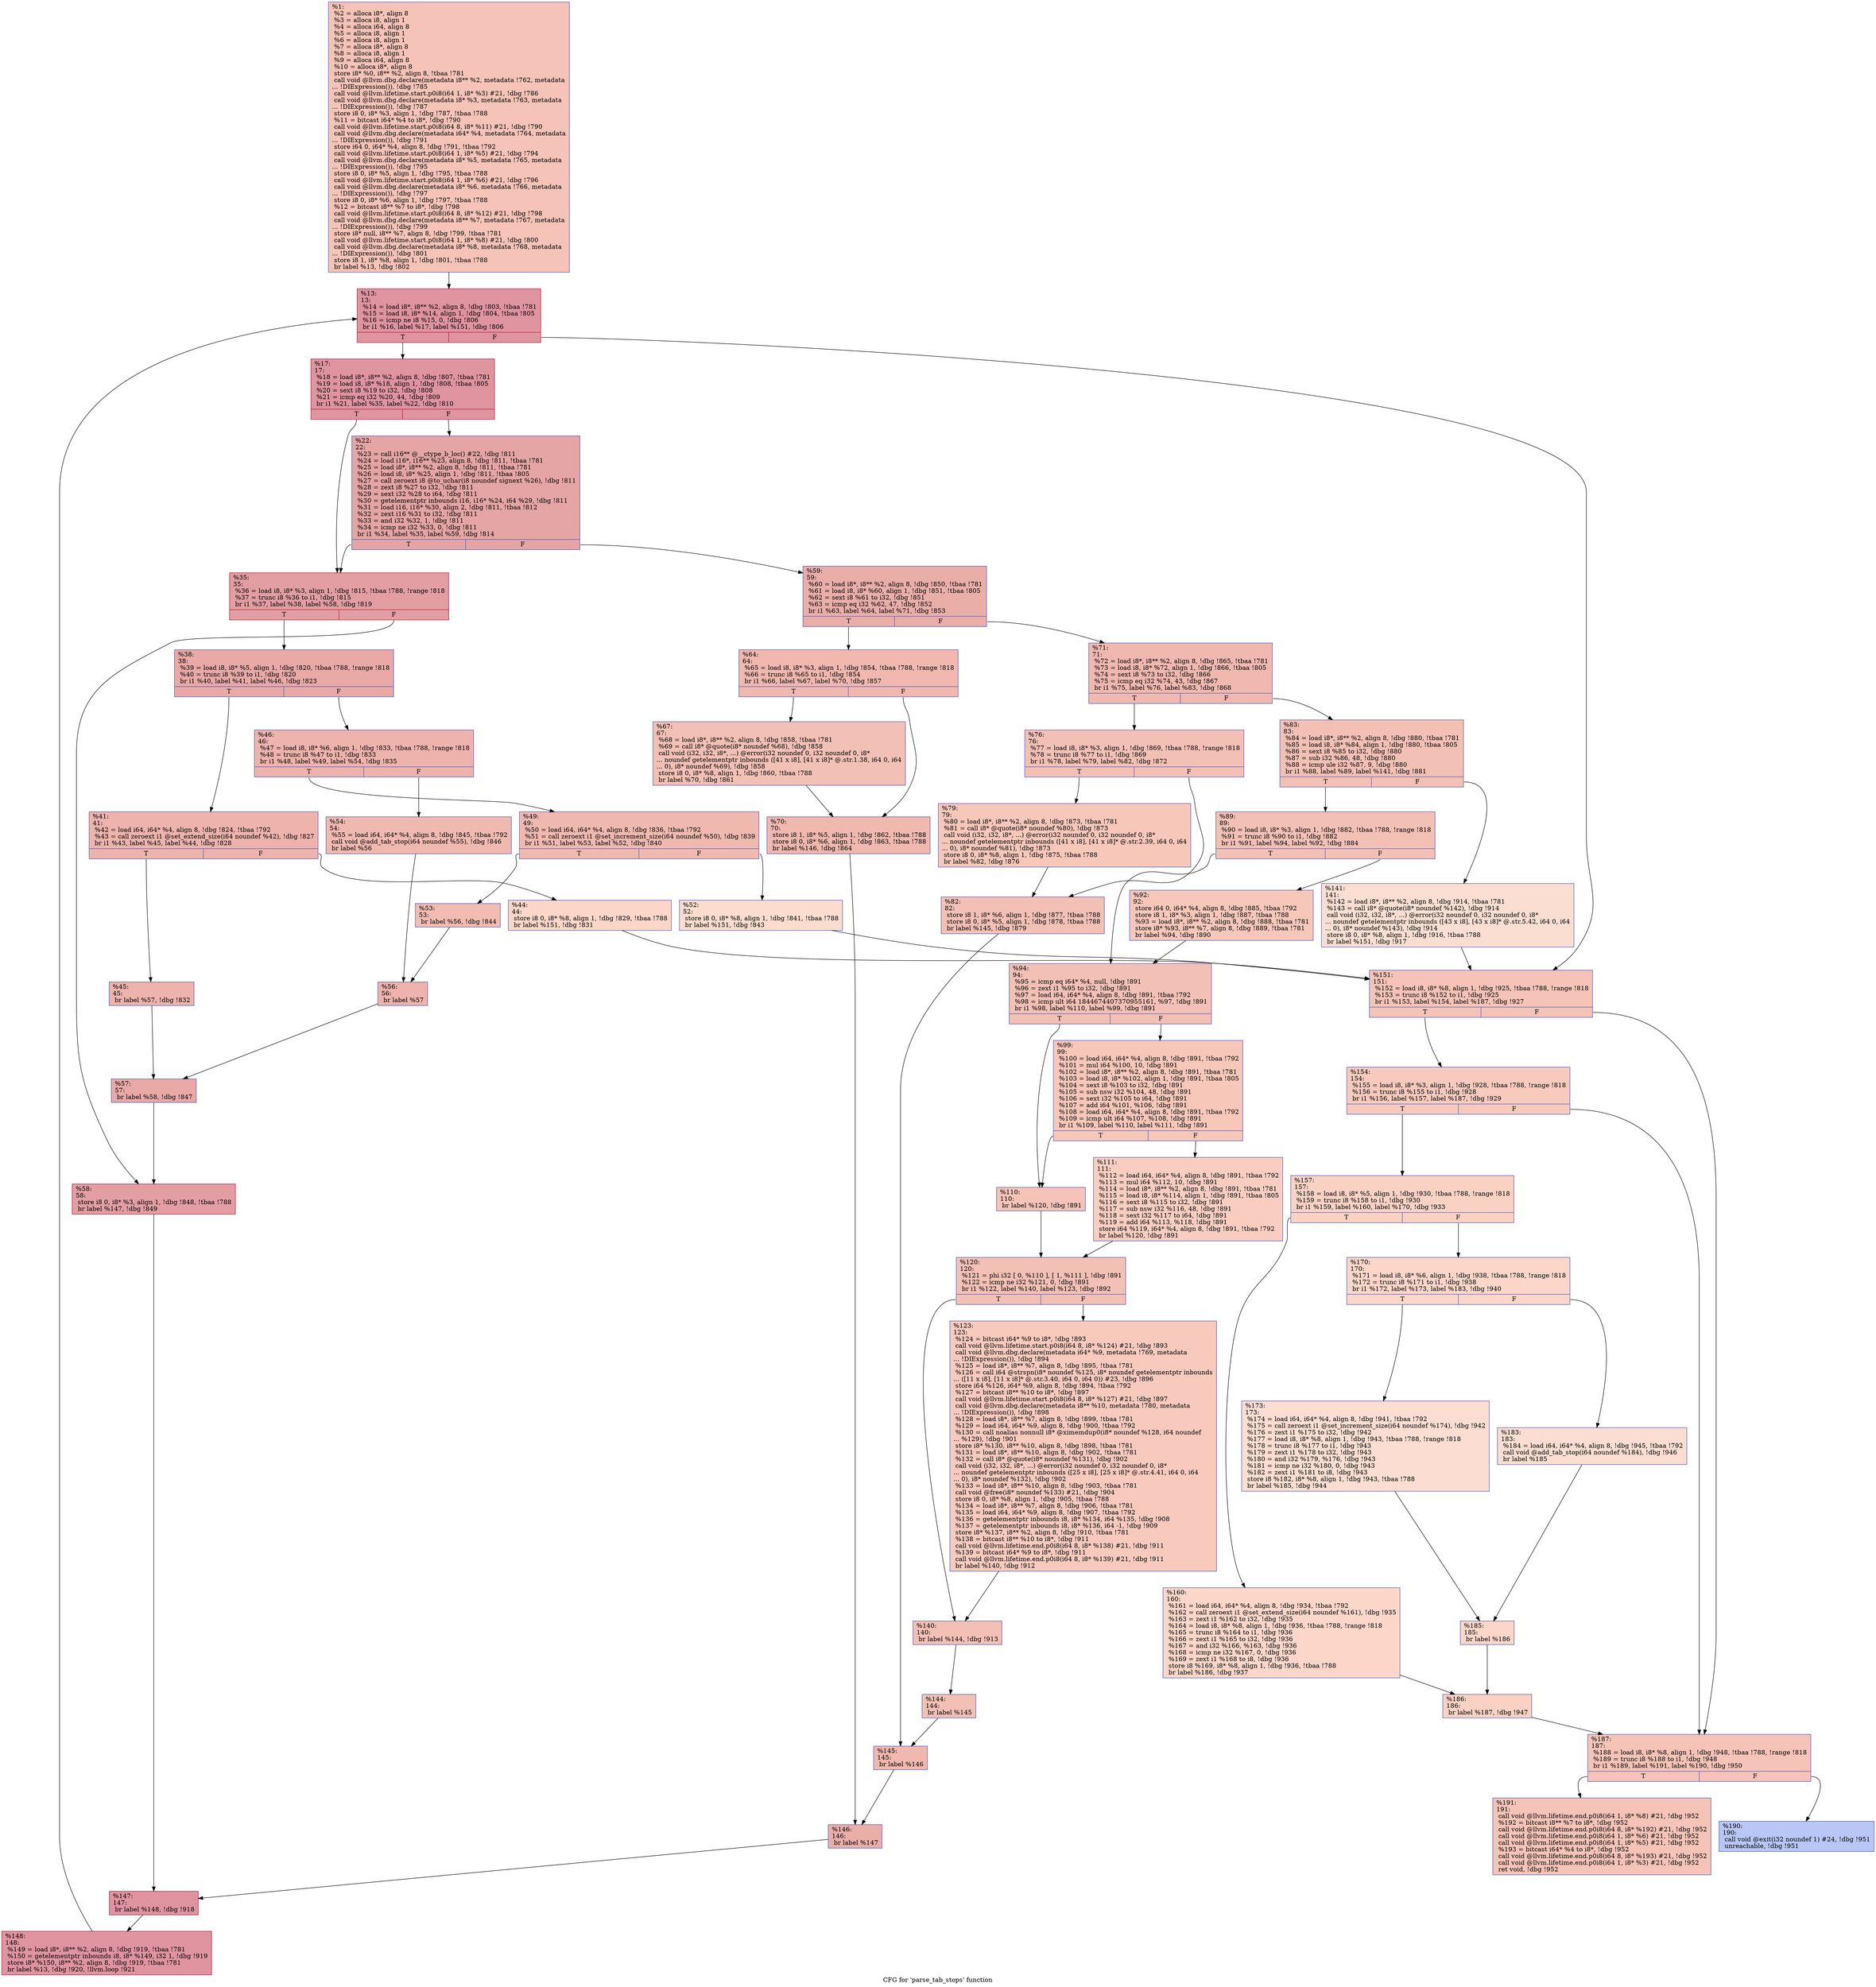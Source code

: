 digraph "CFG for 'parse_tab_stops' function" {
	label="CFG for 'parse_tab_stops' function";

	Node0x115d460 [shape=record,color="#3d50c3ff", style=filled, fillcolor="#e8765c70",label="{%1:\l  %2 = alloca i8*, align 8\l  %3 = alloca i8, align 1\l  %4 = alloca i64, align 8\l  %5 = alloca i8, align 1\l  %6 = alloca i8, align 1\l  %7 = alloca i8*, align 8\l  %8 = alloca i8, align 1\l  %9 = alloca i64, align 8\l  %10 = alloca i8*, align 8\l  store i8* %0, i8** %2, align 8, !tbaa !781\l  call void @llvm.dbg.declare(metadata i8** %2, metadata !762, metadata\l... !DIExpression()), !dbg !785\l  call void @llvm.lifetime.start.p0i8(i64 1, i8* %3) #21, !dbg !786\l  call void @llvm.dbg.declare(metadata i8* %3, metadata !763, metadata\l... !DIExpression()), !dbg !787\l  store i8 0, i8* %3, align 1, !dbg !787, !tbaa !788\l  %11 = bitcast i64* %4 to i8*, !dbg !790\l  call void @llvm.lifetime.start.p0i8(i64 8, i8* %11) #21, !dbg !790\l  call void @llvm.dbg.declare(metadata i64* %4, metadata !764, metadata\l... !DIExpression()), !dbg !791\l  store i64 0, i64* %4, align 8, !dbg !791, !tbaa !792\l  call void @llvm.lifetime.start.p0i8(i64 1, i8* %5) #21, !dbg !794\l  call void @llvm.dbg.declare(metadata i8* %5, metadata !765, metadata\l... !DIExpression()), !dbg !795\l  store i8 0, i8* %5, align 1, !dbg !795, !tbaa !788\l  call void @llvm.lifetime.start.p0i8(i64 1, i8* %6) #21, !dbg !796\l  call void @llvm.dbg.declare(metadata i8* %6, metadata !766, metadata\l... !DIExpression()), !dbg !797\l  store i8 0, i8* %6, align 1, !dbg !797, !tbaa !788\l  %12 = bitcast i8** %7 to i8*, !dbg !798\l  call void @llvm.lifetime.start.p0i8(i64 8, i8* %12) #21, !dbg !798\l  call void @llvm.dbg.declare(metadata i8** %7, metadata !767, metadata\l... !DIExpression()), !dbg !799\l  store i8* null, i8** %7, align 8, !dbg !799, !tbaa !781\l  call void @llvm.lifetime.start.p0i8(i64 1, i8* %8) #21, !dbg !800\l  call void @llvm.dbg.declare(metadata i8* %8, metadata !768, metadata\l... !DIExpression()), !dbg !801\l  store i8 1, i8* %8, align 1, !dbg !801, !tbaa !788\l  br label %13, !dbg !802\l}"];
	Node0x115d460 -> Node0x1147fb0;
	Node0x1147fb0 [shape=record,color="#b70d28ff", style=filled, fillcolor="#b70d2870",label="{%13:\l13:                                               \l  %14 = load i8*, i8** %2, align 8, !dbg !803, !tbaa !781\l  %15 = load i8, i8* %14, align 1, !dbg !804, !tbaa !805\l  %16 = icmp ne i8 %15, 0, !dbg !806\l  br i1 %16, label %17, label %151, !dbg !806\l|{<s0>T|<s1>F}}"];
	Node0x1147fb0:s0 -> Node0x1148000;
	Node0x1147fb0:s1 -> Node0x1148c30;
	Node0x1148000 [shape=record,color="#b70d28ff", style=filled, fillcolor="#b70d2870",label="{%17:\l17:                                               \l  %18 = load i8*, i8** %2, align 8, !dbg !807, !tbaa !781\l  %19 = load i8, i8* %18, align 1, !dbg !808, !tbaa !805\l  %20 = sext i8 %19 to i32, !dbg !808\l  %21 = icmp eq i32 %20, 44, !dbg !809\l  br i1 %21, label %35, label %22, !dbg !810\l|{<s0>T|<s1>F}}"];
	Node0x1148000:s0 -> Node0x11480a0;
	Node0x1148000:s1 -> Node0x1148050;
	Node0x1148050 [shape=record,color="#3d50c3ff", style=filled, fillcolor="#c5333470",label="{%22:\l22:                                               \l  %23 = call i16** @__ctype_b_loc() #22, !dbg !811\l  %24 = load i16*, i16** %23, align 8, !dbg !811, !tbaa !781\l  %25 = load i8*, i8** %2, align 8, !dbg !811, !tbaa !781\l  %26 = load i8, i8* %25, align 1, !dbg !811, !tbaa !805\l  %27 = call zeroext i8 @to_uchar(i8 noundef signext %26), !dbg !811\l  %28 = zext i8 %27 to i32, !dbg !811\l  %29 = sext i32 %28 to i64, !dbg !811\l  %30 = getelementptr inbounds i16, i16* %24, i64 %29, !dbg !811\l  %31 = load i16, i16* %30, align 2, !dbg !811, !tbaa !812\l  %32 = zext i16 %31 to i32, !dbg !811\l  %33 = and i32 %32, 1, !dbg !811\l  %34 = icmp ne i32 %33, 0, !dbg !811\l  br i1 %34, label %35, label %59, !dbg !814\l|{<s0>T|<s1>F}}"];
	Node0x1148050:s0 -> Node0x11480a0;
	Node0x1148050:s1 -> Node0x11484b0;
	Node0x11480a0 [shape=record,color="#b70d28ff", style=filled, fillcolor="#be242e70",label="{%35:\l35:                                               \l  %36 = load i8, i8* %3, align 1, !dbg !815, !tbaa !788, !range !818\l  %37 = trunc i8 %36 to i1, !dbg !815\l  br i1 %37, label %38, label %58, !dbg !819\l|{<s0>T|<s1>F}}"];
	Node0x11480a0:s0 -> Node0x11480f0;
	Node0x11480a0:s1 -> Node0x1148460;
	Node0x11480f0 [shape=record,color="#3d50c3ff", style=filled, fillcolor="#ca3b3770",label="{%38:\l38:                                               \l  %39 = load i8, i8* %5, align 1, !dbg !820, !tbaa !788, !range !818\l  %40 = trunc i8 %39 to i1, !dbg !820\l  br i1 %40, label %41, label %46, !dbg !823\l|{<s0>T|<s1>F}}"];
	Node0x11480f0:s0 -> Node0x1148140;
	Node0x11480f0:s1 -> Node0x1148230;
	Node0x1148140 [shape=record,color="#3d50c3ff", style=filled, fillcolor="#d6524470",label="{%41:\l41:                                               \l  %42 = load i64, i64* %4, align 8, !dbg !824, !tbaa !792\l  %43 = call zeroext i1 @set_extend_size(i64 noundef %42), !dbg !827\l  br i1 %43, label %45, label %44, !dbg !828\l|{<s0>T|<s1>F}}"];
	Node0x1148140:s0 -> Node0x11481e0;
	Node0x1148140:s1 -> Node0x1148190;
	Node0x1148190 [shape=record,color="#3d50c3ff", style=filled, fillcolor="#f6a38570",label="{%44:\l44:                                               \l  store i8 0, i8* %8, align 1, !dbg !829, !tbaa !788\l  br label %151, !dbg !831\l}"];
	Node0x1148190 -> Node0x1148c30;
	Node0x11481e0 [shape=record,color="#3d50c3ff", style=filled, fillcolor="#d6524470",label="{%45:\l45:                                               \l  br label %57, !dbg !832\l}"];
	Node0x11481e0 -> Node0x1148410;
	Node0x1148230 [shape=record,color="#3d50c3ff", style=filled, fillcolor="#d6524470",label="{%46:\l46:                                               \l  %47 = load i8, i8* %6, align 1, !dbg !833, !tbaa !788, !range !818\l  %48 = trunc i8 %47 to i1, !dbg !833\l  br i1 %48, label %49, label %54, !dbg !835\l|{<s0>T|<s1>F}}"];
	Node0x1148230:s0 -> Node0x1148280;
	Node0x1148230:s1 -> Node0x1148370;
	Node0x1148280 [shape=record,color="#3d50c3ff", style=filled, fillcolor="#de614d70",label="{%49:\l49:                                               \l  %50 = load i64, i64* %4, align 8, !dbg !836, !tbaa !792\l  %51 = call zeroext i1 @set_increment_size(i64 noundef %50), !dbg !839\l  br i1 %51, label %53, label %52, !dbg !840\l|{<s0>T|<s1>F}}"];
	Node0x1148280:s0 -> Node0x1148320;
	Node0x1148280:s1 -> Node0x11482d0;
	Node0x11482d0 [shape=record,color="#3d50c3ff", style=filled, fillcolor="#f7af9170",label="{%52:\l52:                                               \l  store i8 0, i8* %8, align 1, !dbg !841, !tbaa !788\l  br label %151, !dbg !843\l}"];
	Node0x11482d0 -> Node0x1148c30;
	Node0x1148320 [shape=record,color="#3d50c3ff", style=filled, fillcolor="#e1675170",label="{%53:\l53:                                               \l  br label %56, !dbg !844\l}"];
	Node0x1148320 -> Node0x11483c0;
	Node0x1148370 [shape=record,color="#3d50c3ff", style=filled, fillcolor="#de614d70",label="{%54:\l54:                                               \l  %55 = load i64, i64* %4, align 8, !dbg !845, !tbaa !792\l  call void @add_tab_stop(i64 noundef %55), !dbg !846\l  br label %56\l}"];
	Node0x1148370 -> Node0x11483c0;
	Node0x11483c0 [shape=record,color="#3d50c3ff", style=filled, fillcolor="#d6524470",label="{%56:\l56:                                               \l  br label %57\l}"];
	Node0x11483c0 -> Node0x1148410;
	Node0x1148410 [shape=record,color="#3d50c3ff", style=filled, fillcolor="#ca3b3770",label="{%57:\l57:                                               \l  br label %58, !dbg !847\l}"];
	Node0x1148410 -> Node0x1148460;
	Node0x1148460 [shape=record,color="#b70d28ff", style=filled, fillcolor="#be242e70",label="{%58:\l58:                                               \l  store i8 0, i8* %3, align 1, !dbg !848, !tbaa !788\l  br label %147, !dbg !849\l}"];
	Node0x1148460 -> Node0x1148b90;
	Node0x11484b0 [shape=record,color="#3d50c3ff", style=filled, fillcolor="#d0473d70",label="{%59:\l59:                                               \l  %60 = load i8*, i8** %2, align 8, !dbg !850, !tbaa !781\l  %61 = load i8, i8* %60, align 1, !dbg !851, !tbaa !805\l  %62 = sext i8 %61 to i32, !dbg !851\l  %63 = icmp eq i32 %62, 47, !dbg !852\l  br i1 %63, label %64, label %71, !dbg !853\l|{<s0>T|<s1>F}}"];
	Node0x11484b0:s0 -> Node0x1148500;
	Node0x11484b0:s1 -> Node0x11485f0;
	Node0x1148500 [shape=record,color="#3d50c3ff", style=filled, fillcolor="#dc5d4a70",label="{%64:\l64:                                               \l  %65 = load i8, i8* %3, align 1, !dbg !854, !tbaa !788, !range !818\l  %66 = trunc i8 %65 to i1, !dbg !854\l  br i1 %66, label %67, label %70, !dbg !857\l|{<s0>T|<s1>F}}"];
	Node0x1148500:s0 -> Node0x1148550;
	Node0x1148500:s1 -> Node0x11485a0;
	Node0x1148550 [shape=record,color="#3d50c3ff", style=filled, fillcolor="#e5705870",label="{%67:\l67:                                               \l  %68 = load i8*, i8** %2, align 8, !dbg !858, !tbaa !781\l  %69 = call i8* @quote(i8* noundef %68), !dbg !858\l  call void (i32, i32, i8*, ...) @error(i32 noundef 0, i32 noundef 0, i8*\l... noundef getelementptr inbounds ([41 x i8], [41 x i8]* @.str.1.38, i64 0, i64\l... 0), i8* noundef %69), !dbg !858\l  store i8 0, i8* %8, align 1, !dbg !860, !tbaa !788\l  br label %70, !dbg !861\l}"];
	Node0x1148550 -> Node0x11485a0;
	Node0x11485a0 [shape=record,color="#3d50c3ff", style=filled, fillcolor="#dc5d4a70",label="{%70:\l70:                                               \l  store i8 1, i8* %5, align 1, !dbg !862, !tbaa !788\l  store i8 0, i8* %6, align 1, !dbg !863, !tbaa !788\l  br label %146, !dbg !864\l}"];
	Node0x11485a0 -> Node0x1148b40;
	Node0x11485f0 [shape=record,color="#3d50c3ff", style=filled, fillcolor="#dc5d4a70",label="{%71:\l71:                                               \l  %72 = load i8*, i8** %2, align 8, !dbg !865, !tbaa !781\l  %73 = load i8, i8* %72, align 1, !dbg !866, !tbaa !805\l  %74 = sext i8 %73 to i32, !dbg !866\l  %75 = icmp eq i32 %74, 43, !dbg !867\l  br i1 %75, label %76, label %83, !dbg !868\l|{<s0>T|<s1>F}}"];
	Node0x11485f0:s0 -> Node0x1148640;
	Node0x11485f0:s1 -> Node0x1148730;
	Node0x1148640 [shape=record,color="#3d50c3ff", style=filled, fillcolor="#e5705870",label="{%76:\l76:                                               \l  %77 = load i8, i8* %3, align 1, !dbg !869, !tbaa !788, !range !818\l  %78 = trunc i8 %77 to i1, !dbg !869\l  br i1 %78, label %79, label %82, !dbg !872\l|{<s0>T|<s1>F}}"];
	Node0x1148640:s0 -> Node0x1148690;
	Node0x1148640:s1 -> Node0x11486e0;
	Node0x1148690 [shape=record,color="#3d50c3ff", style=filled, fillcolor="#ec7f6370",label="{%79:\l79:                                               \l  %80 = load i8*, i8** %2, align 8, !dbg !873, !tbaa !781\l  %81 = call i8* @quote(i8* noundef %80), !dbg !873\l  call void (i32, i32, i8*, ...) @error(i32 noundef 0, i32 noundef 0, i8*\l... noundef getelementptr inbounds ([41 x i8], [41 x i8]* @.str.2.39, i64 0, i64\l... 0), i8* noundef %81), !dbg !873\l  store i8 0, i8* %8, align 1, !dbg !875, !tbaa !788\l  br label %82, !dbg !876\l}"];
	Node0x1148690 -> Node0x11486e0;
	Node0x11486e0 [shape=record,color="#3d50c3ff", style=filled, fillcolor="#e5705870",label="{%82:\l82:                                               \l  store i8 1, i8* %6, align 1, !dbg !877, !tbaa !788\l  store i8 0, i8* %5, align 1, !dbg !878, !tbaa !788\l  br label %145, !dbg !879\l}"];
	Node0x11486e0 -> Node0x1148af0;
	Node0x1148730 [shape=record,color="#3d50c3ff", style=filled, fillcolor="#e5705870",label="{%83:\l83:                                               \l  %84 = load i8*, i8** %2, align 8, !dbg !880, !tbaa !781\l  %85 = load i8, i8* %84, align 1, !dbg !880, !tbaa !805\l  %86 = sext i8 %85 to i32, !dbg !880\l  %87 = sub i32 %86, 48, !dbg !880\l  %88 = icmp ule i32 %87, 9, !dbg !880\l  br i1 %88, label %89, label %141, !dbg !881\l|{<s0>T|<s1>F}}"];
	Node0x1148730:s0 -> Node0x1148780;
	Node0x1148730:s1 -> Node0x1148a50;
	Node0x1148780 [shape=record,color="#3d50c3ff", style=filled, fillcolor="#e5705870",label="{%89:\l89:                                               \l  %90 = load i8, i8* %3, align 1, !dbg !882, !tbaa !788, !range !818\l  %91 = trunc i8 %90 to i1, !dbg !882\l  br i1 %91, label %94, label %92, !dbg !884\l|{<s0>T|<s1>F}}"];
	Node0x1148780:s0 -> Node0x1148820;
	Node0x1148780:s1 -> Node0x11487d0;
	Node0x11487d0 [shape=record,color="#3d50c3ff", style=filled, fillcolor="#ec7f6370",label="{%92:\l92:                                               \l  store i64 0, i64* %4, align 8, !dbg !885, !tbaa !792\l  store i8 1, i8* %3, align 1, !dbg !887, !tbaa !788\l  %93 = load i8*, i8** %2, align 8, !dbg !888, !tbaa !781\l  store i8* %93, i8** %7, align 8, !dbg !889, !tbaa !781\l  br label %94, !dbg !890\l}"];
	Node0x11487d0 -> Node0x1148820;
	Node0x1148820 [shape=record,color="#3d50c3ff", style=filled, fillcolor="#e5705870",label="{%94:\l94:                                               \l  %95 = icmp eq i64* %4, null, !dbg !891\l  %96 = zext i1 %95 to i32, !dbg !891\l  %97 = load i64, i64* %4, align 8, !dbg !891, !tbaa !792\l  %98 = icmp ult i64 1844674407370955161, %97, !dbg !891\l  br i1 %98, label %110, label %99, !dbg !891\l|{<s0>T|<s1>F}}"];
	Node0x1148820:s0 -> Node0x11488c0;
	Node0x1148820:s1 -> Node0x1148870;
	Node0x1148870 [shape=record,color="#3d50c3ff", style=filled, fillcolor="#ec7f6370",label="{%99:\l99:                                               \l  %100 = load i64, i64* %4, align 8, !dbg !891, !tbaa !792\l  %101 = mul i64 %100, 10, !dbg !891\l  %102 = load i8*, i8** %2, align 8, !dbg !891, !tbaa !781\l  %103 = load i8, i8* %102, align 1, !dbg !891, !tbaa !805\l  %104 = sext i8 %103 to i32, !dbg !891\l  %105 = sub nsw i32 %104, 48, !dbg !891\l  %106 = sext i32 %105 to i64, !dbg !891\l  %107 = add i64 %101, %106, !dbg !891\l  %108 = load i64, i64* %4, align 8, !dbg !891, !tbaa !792\l  %109 = icmp ult i64 %107, %108, !dbg !891\l  br i1 %109, label %110, label %111, !dbg !891\l|{<s0>T|<s1>F}}"];
	Node0x1148870:s0 -> Node0x11488c0;
	Node0x1148870:s1 -> Node0x1148910;
	Node0x11488c0 [shape=record,color="#3d50c3ff", style=filled, fillcolor="#e8765c70",label="{%110:\l110:                                              \l  br label %120, !dbg !891\l}"];
	Node0x11488c0 -> Node0x1148960;
	Node0x1148910 [shape=record,color="#3d50c3ff", style=filled, fillcolor="#f2907270",label="{%111:\l111:                                              \l  %112 = load i64, i64* %4, align 8, !dbg !891, !tbaa !792\l  %113 = mul i64 %112, 10, !dbg !891\l  %114 = load i8*, i8** %2, align 8, !dbg !891, !tbaa !781\l  %115 = load i8, i8* %114, align 1, !dbg !891, !tbaa !805\l  %116 = sext i8 %115 to i32, !dbg !891\l  %117 = sub nsw i32 %116, 48, !dbg !891\l  %118 = sext i32 %117 to i64, !dbg !891\l  %119 = add i64 %113, %118, !dbg !891\l  store i64 %119, i64* %4, align 8, !dbg !891, !tbaa !792\l  br label %120, !dbg !891\l}"];
	Node0x1148910 -> Node0x1148960;
	Node0x1148960 [shape=record,color="#3d50c3ff", style=filled, fillcolor="#e5705870",label="{%120:\l120:                                              \l  %121 = phi i32 [ 0, %110 ], [ 1, %111 ], !dbg !891\l  %122 = icmp ne i32 %121, 0, !dbg !891\l  br i1 %122, label %140, label %123, !dbg !892\l|{<s0>T|<s1>F}}"];
	Node0x1148960:s0 -> Node0x1148a00;
	Node0x1148960:s1 -> Node0x11489b0;
	Node0x11489b0 [shape=record,color="#3d50c3ff", style=filled, fillcolor="#ef886b70",label="{%123:\l123:                                              \l  %124 = bitcast i64* %9 to i8*, !dbg !893\l  call void @llvm.lifetime.start.p0i8(i64 8, i8* %124) #21, !dbg !893\l  call void @llvm.dbg.declare(metadata i64* %9, metadata !769, metadata\l... !DIExpression()), !dbg !894\l  %125 = load i8*, i8** %7, align 8, !dbg !895, !tbaa !781\l  %126 = call i64 @strspn(i8* noundef %125, i8* noundef getelementptr inbounds\l... ([11 x i8], [11 x i8]* @.str.3.40, i64 0, i64 0)) #23, !dbg !896\l  store i64 %126, i64* %9, align 8, !dbg !894, !tbaa !792\l  %127 = bitcast i8** %10 to i8*, !dbg !897\l  call void @llvm.lifetime.start.p0i8(i64 8, i8* %127) #21, !dbg !897\l  call void @llvm.dbg.declare(metadata i8** %10, metadata !780, metadata\l... !DIExpression()), !dbg !898\l  %128 = load i8*, i8** %7, align 8, !dbg !899, !tbaa !781\l  %129 = load i64, i64* %9, align 8, !dbg !900, !tbaa !792\l  %130 = call noalias nonnull i8* @ximemdup0(i8* noundef %128, i64 noundef\l... %129), !dbg !901\l  store i8* %130, i8** %10, align 8, !dbg !898, !tbaa !781\l  %131 = load i8*, i8** %10, align 8, !dbg !902, !tbaa !781\l  %132 = call i8* @quote(i8* noundef %131), !dbg !902\l  call void (i32, i32, i8*, ...) @error(i32 noundef 0, i32 noundef 0, i8*\l... noundef getelementptr inbounds ([25 x i8], [25 x i8]* @.str.4.41, i64 0, i64\l... 0), i8* noundef %132), !dbg !902\l  %133 = load i8*, i8** %10, align 8, !dbg !903, !tbaa !781\l  call void @free(i8* noundef %133) #21, !dbg !904\l  store i8 0, i8* %8, align 1, !dbg !905, !tbaa !788\l  %134 = load i8*, i8** %7, align 8, !dbg !906, !tbaa !781\l  %135 = load i64, i64* %9, align 8, !dbg !907, !tbaa !792\l  %136 = getelementptr inbounds i8, i8* %134, i64 %135, !dbg !908\l  %137 = getelementptr inbounds i8, i8* %136, i64 -1, !dbg !909\l  store i8* %137, i8** %2, align 8, !dbg !910, !tbaa !781\l  %138 = bitcast i8** %10 to i8*, !dbg !911\l  call void @llvm.lifetime.end.p0i8(i64 8, i8* %138) #21, !dbg !911\l  %139 = bitcast i64* %9 to i8*, !dbg !911\l  call void @llvm.lifetime.end.p0i8(i64 8, i8* %139) #21, !dbg !911\l  br label %140, !dbg !912\l}"];
	Node0x11489b0 -> Node0x1148a00;
	Node0x1148a00 [shape=record,color="#3d50c3ff", style=filled, fillcolor="#e5705870",label="{%140:\l140:                                              \l  br label %144, !dbg !913\l}"];
	Node0x1148a00 -> Node0x1148aa0;
	Node0x1148a50 [shape=record,color="#3d50c3ff", style=filled, fillcolor="#f7b59970",label="{%141:\l141:                                              \l  %142 = load i8*, i8** %2, align 8, !dbg !914, !tbaa !781\l  %143 = call i8* @quote(i8* noundef %142), !dbg !914\l  call void (i32, i32, i8*, ...) @error(i32 noundef 0, i32 noundef 0, i8*\l... noundef getelementptr inbounds ([43 x i8], [43 x i8]* @.str.5.42, i64 0, i64\l... 0), i8* noundef %143), !dbg !914\l  store i8 0, i8* %8, align 1, !dbg !916, !tbaa !788\l  br label %151, !dbg !917\l}"];
	Node0x1148a50 -> Node0x1148c30;
	Node0x1148aa0 [shape=record,color="#3d50c3ff", style=filled, fillcolor="#e5705870",label="{%144:\l144:                                              \l  br label %145\l}"];
	Node0x1148aa0 -> Node0x1148af0;
	Node0x1148af0 [shape=record,color="#3d50c3ff", style=filled, fillcolor="#dc5d4a70",label="{%145:\l145:                                              \l  br label %146\l}"];
	Node0x1148af0 -> Node0x1148b40;
	Node0x1148b40 [shape=record,color="#3d50c3ff", style=filled, fillcolor="#d0473d70",label="{%146:\l146:                                              \l  br label %147\l}"];
	Node0x1148b40 -> Node0x1148b90;
	Node0x1148b90 [shape=record,color="#b70d28ff", style=filled, fillcolor="#b70d2870",label="{%147:\l147:                                              \l  br label %148, !dbg !918\l}"];
	Node0x1148b90 -> Node0x1148be0;
	Node0x1148be0 [shape=record,color="#b70d28ff", style=filled, fillcolor="#b70d2870",label="{%148:\l148:                                              \l  %149 = load i8*, i8** %2, align 8, !dbg !919, !tbaa !781\l  %150 = getelementptr inbounds i8, i8* %149, i32 1, !dbg !919\l  store i8* %150, i8** %2, align 8, !dbg !919, !tbaa !781\l  br label %13, !dbg !920, !llvm.loop !921\l}"];
	Node0x1148be0 -> Node0x1147fb0;
	Node0x1148c30 [shape=record,color="#3d50c3ff", style=filled, fillcolor="#e8765c70",label="{%151:\l151:                                              \l  %152 = load i8, i8* %8, align 1, !dbg !925, !tbaa !788, !range !818\l  %153 = trunc i8 %152 to i1, !dbg !925\l  br i1 %153, label %154, label %187, !dbg !927\l|{<s0>T|<s1>F}}"];
	Node0x1148c30:s0 -> Node0x1148c80;
	Node0x1148c30:s1 -> Node0x1148f00;
	Node0x1148c80 [shape=record,color="#3d50c3ff", style=filled, fillcolor="#ef886b70",label="{%154:\l154:                                              \l  %155 = load i8, i8* %3, align 1, !dbg !928, !tbaa !788, !range !818\l  %156 = trunc i8 %155 to i1, !dbg !928\l  br i1 %156, label %157, label %187, !dbg !929\l|{<s0>T|<s1>F}}"];
	Node0x1148c80:s0 -> Node0x1148cd0;
	Node0x1148c80:s1 -> Node0x1148f00;
	Node0x1148cd0 [shape=record,color="#3d50c3ff", style=filled, fillcolor="#f4987a70",label="{%157:\l157:                                              \l  %158 = load i8, i8* %5, align 1, !dbg !930, !tbaa !788, !range !818\l  %159 = trunc i8 %158 to i1, !dbg !930\l  br i1 %159, label %160, label %170, !dbg !933\l|{<s0>T|<s1>F}}"];
	Node0x1148cd0:s0 -> Node0x1148d20;
	Node0x1148cd0:s1 -> Node0x1148d70;
	Node0x1148d20 [shape=record,color="#3d50c3ff", style=filled, fillcolor="#f6a38570",label="{%160:\l160:                                              \l  %161 = load i64, i64* %4, align 8, !dbg !934, !tbaa !792\l  %162 = call zeroext i1 @set_extend_size(i64 noundef %161), !dbg !935\l  %163 = zext i1 %162 to i32, !dbg !935\l  %164 = load i8, i8* %8, align 1, !dbg !936, !tbaa !788, !range !818\l  %165 = trunc i8 %164 to i1, !dbg !936\l  %166 = zext i1 %165 to i32, !dbg !936\l  %167 = and i32 %166, %163, !dbg !936\l  %168 = icmp ne i32 %167, 0, !dbg !936\l  %169 = zext i1 %168 to i8, !dbg !936\l  store i8 %169, i8* %8, align 1, !dbg !936, !tbaa !788\l  br label %186, !dbg !937\l}"];
	Node0x1148d20 -> Node0x1148eb0;
	Node0x1148d70 [shape=record,color="#3d50c3ff", style=filled, fillcolor="#f6a38570",label="{%170:\l170:                                              \l  %171 = load i8, i8* %6, align 1, !dbg !938, !tbaa !788, !range !818\l  %172 = trunc i8 %171 to i1, !dbg !938\l  br i1 %172, label %173, label %183, !dbg !940\l|{<s0>T|<s1>F}}"];
	Node0x1148d70:s0 -> Node0x1148dc0;
	Node0x1148d70:s1 -> Node0x1148e10;
	Node0x1148dc0 [shape=record,color="#3d50c3ff", style=filled, fillcolor="#f7b39670",label="{%173:\l173:                                              \l  %174 = load i64, i64* %4, align 8, !dbg !941, !tbaa !792\l  %175 = call zeroext i1 @set_increment_size(i64 noundef %174), !dbg !942\l  %176 = zext i1 %175 to i32, !dbg !942\l  %177 = load i8, i8* %8, align 1, !dbg !943, !tbaa !788, !range !818\l  %178 = trunc i8 %177 to i1, !dbg !943\l  %179 = zext i1 %178 to i32, !dbg !943\l  %180 = and i32 %179, %176, !dbg !943\l  %181 = icmp ne i32 %180, 0, !dbg !943\l  %182 = zext i1 %181 to i8, !dbg !943\l  store i8 %182, i8* %8, align 1, !dbg !943, !tbaa !788\l  br label %185, !dbg !944\l}"];
	Node0x1148dc0 -> Node0x1148e60;
	Node0x1148e10 [shape=record,color="#3d50c3ff", style=filled, fillcolor="#f7b39670",label="{%183:\l183:                                              \l  %184 = load i64, i64* %4, align 8, !dbg !945, !tbaa !792\l  call void @add_tab_stop(i64 noundef %184), !dbg !946\l  br label %185\l}"];
	Node0x1148e10 -> Node0x1148e60;
	Node0x1148e60 [shape=record,color="#3d50c3ff", style=filled, fillcolor="#f6a38570",label="{%185:\l185:                                              \l  br label %186\l}"];
	Node0x1148e60 -> Node0x1148eb0;
	Node0x1148eb0 [shape=record,color="#3d50c3ff", style=filled, fillcolor="#f4987a70",label="{%186:\l186:                                              \l  br label %187, !dbg !947\l}"];
	Node0x1148eb0 -> Node0x1148f00;
	Node0x1148f00 [shape=record,color="#3d50c3ff", style=filled, fillcolor="#e8765c70",label="{%187:\l187:                                              \l  %188 = load i8, i8* %8, align 1, !dbg !948, !tbaa !788, !range !818\l  %189 = trunc i8 %188 to i1, !dbg !948\l  br i1 %189, label %191, label %190, !dbg !950\l|{<s0>T|<s1>F}}"];
	Node0x1148f00:s0 -> Node0x1148fa0;
	Node0x1148f00:s1 -> Node0x1148f50;
	Node0x1148f50 [shape=record,color="#3d50c3ff", style=filled, fillcolor="#5f7fe870",label="{%190:\l190:                                              \l  call void @exit(i32 noundef 1) #24, !dbg !951\l  unreachable, !dbg !951\l}"];
	Node0x1148fa0 [shape=record,color="#3d50c3ff", style=filled, fillcolor="#e8765c70",label="{%191:\l191:                                              \l  call void @llvm.lifetime.end.p0i8(i64 1, i8* %8) #21, !dbg !952\l  %192 = bitcast i8** %7 to i8*, !dbg !952\l  call void @llvm.lifetime.end.p0i8(i64 8, i8* %192) #21, !dbg !952\l  call void @llvm.lifetime.end.p0i8(i64 1, i8* %6) #21, !dbg !952\l  call void @llvm.lifetime.end.p0i8(i64 1, i8* %5) #21, !dbg !952\l  %193 = bitcast i64* %4 to i8*, !dbg !952\l  call void @llvm.lifetime.end.p0i8(i64 8, i8* %193) #21, !dbg !952\l  call void @llvm.lifetime.end.p0i8(i64 1, i8* %3) #21, !dbg !952\l  ret void, !dbg !952\l}"];
}
